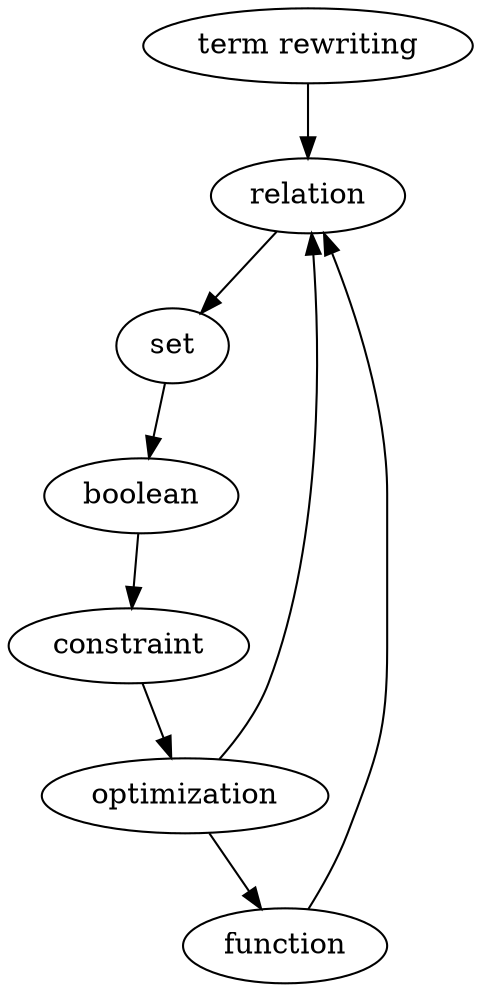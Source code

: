 digraph paradigms {
  "term rewriting" -> relation
  function -> relation
  relation -> set
  boolean -> constraint
  constraint -> optimization
  set -> boolean
  optimization -> relation
  optimization -> function
}
